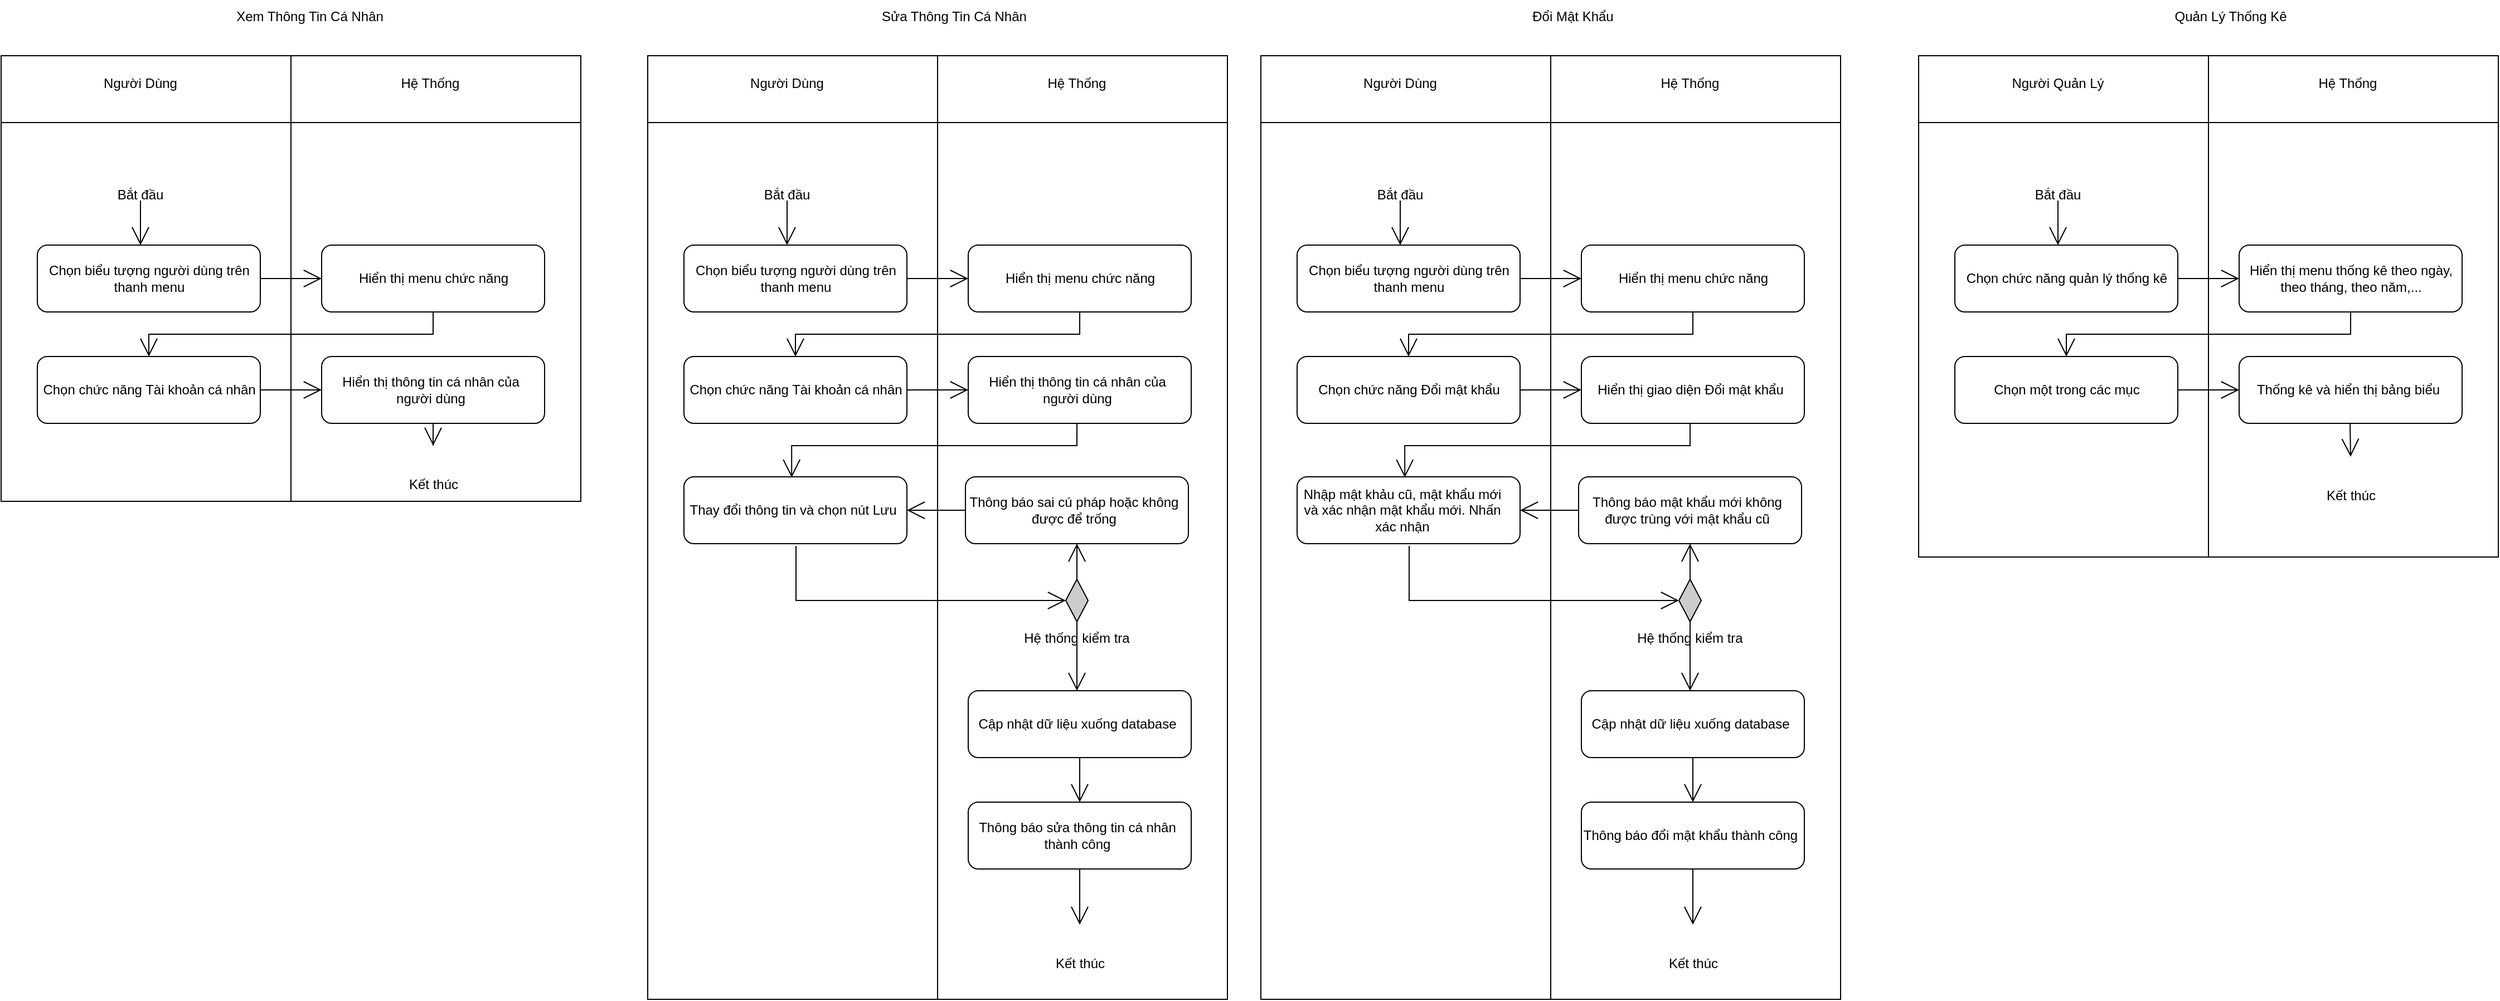 <mxfile version="16.4.6" type="device"><diagram id="ZsfRHxDg-96vmrQuUg3k" name="Page-1"><mxGraphModel dx="1439" dy="879" grid="1" gridSize="10" guides="1" tooltips="1" connect="1" arrows="1" fold="1" page="0" pageScale="1" pageWidth="827" pageHeight="1169" math="0" shadow="0"><root><mxCell id="0"/><mxCell id="1" parent="0"/><mxCell id="Aenrs6eTjfBRhvL8iFfP-1" value="" style="shape=table;startSize=0;container=1;collapsible=0;childLayout=tableLayout;hachureGap=4;" vertex="1" parent="1"><mxGeometry x="-10" y="180" width="520" height="400" as="geometry"/></mxCell><mxCell id="Aenrs6eTjfBRhvL8iFfP-2" value="" style="shape=tableRow;horizontal=0;startSize=0;swimlaneHead=0;swimlaneBody=0;top=0;left=0;bottom=0;right=0;collapsible=0;dropTarget=0;fillColor=none;points=[[0,0.5],[1,0.5]];portConstraint=eastwest;hachureGap=4;" vertex="1" parent="Aenrs6eTjfBRhvL8iFfP-1"><mxGeometry width="520" height="60" as="geometry"/></mxCell><mxCell id="Aenrs6eTjfBRhvL8iFfP-3" value="" style="shape=partialRectangle;html=1;whiteSpace=wrap;connectable=0;overflow=hidden;fillColor=none;top=0;left=0;bottom=0;right=0;pointerEvents=1;hachureGap=4;" vertex="1" parent="Aenrs6eTjfBRhvL8iFfP-2"><mxGeometry width="260" height="60" as="geometry"><mxRectangle width="260" height="60" as="alternateBounds"/></mxGeometry></mxCell><mxCell id="Aenrs6eTjfBRhvL8iFfP-4" value="" style="shape=partialRectangle;html=1;whiteSpace=wrap;connectable=0;overflow=hidden;fillColor=none;top=0;left=0;bottom=0;right=0;pointerEvents=1;hachureGap=4;" vertex="1" parent="Aenrs6eTjfBRhvL8iFfP-2"><mxGeometry x="260" width="260" height="60" as="geometry"><mxRectangle width="260" height="60" as="alternateBounds"/></mxGeometry></mxCell><mxCell id="Aenrs6eTjfBRhvL8iFfP-5" value="" style="shape=tableRow;horizontal=0;startSize=0;swimlaneHead=0;swimlaneBody=0;top=0;left=0;bottom=0;right=0;collapsible=0;dropTarget=0;fillColor=none;points=[[0,0.5],[1,0.5]];portConstraint=eastwest;hachureGap=4;" vertex="1" parent="Aenrs6eTjfBRhvL8iFfP-1"><mxGeometry y="60" width="520" height="340" as="geometry"/></mxCell><mxCell id="Aenrs6eTjfBRhvL8iFfP-6" value="" style="shape=partialRectangle;html=1;whiteSpace=wrap;connectable=0;overflow=hidden;fillColor=none;top=0;left=0;bottom=0;right=0;pointerEvents=1;hachureGap=4;" vertex="1" parent="Aenrs6eTjfBRhvL8iFfP-5"><mxGeometry width="260" height="340" as="geometry"><mxRectangle width="260" height="340" as="alternateBounds"/></mxGeometry></mxCell><mxCell id="Aenrs6eTjfBRhvL8iFfP-7" value="" style="shape=partialRectangle;html=1;whiteSpace=wrap;connectable=0;overflow=hidden;fillColor=none;top=0;left=0;bottom=0;right=0;pointerEvents=1;hachureGap=4;" vertex="1" parent="Aenrs6eTjfBRhvL8iFfP-5"><mxGeometry x="260" width="260" height="340" as="geometry"><mxRectangle width="260" height="340" as="alternateBounds"/></mxGeometry></mxCell><mxCell id="Aenrs6eTjfBRhvL8iFfP-8" value="Người Dùng" style="text;strokeColor=none;fillColor=none;html=1;align=center;verticalAlign=middle;whiteSpace=wrap;rounded=0;hachureGap=4;" vertex="1" parent="1"><mxGeometry x="60" y="190" width="110" height="30" as="geometry"/></mxCell><mxCell id="Aenrs6eTjfBRhvL8iFfP-9" value="Hệ Thống" style="text;strokeColor=none;fillColor=none;html=1;align=center;verticalAlign=middle;whiteSpace=wrap;rounded=0;hachureGap=4;" vertex="1" parent="1"><mxGeometry x="320" y="190" width="110" height="30" as="geometry"/></mxCell><mxCell id="Aenrs6eTjfBRhvL8iFfP-10" value="" style="rounded=1;whiteSpace=wrap;html=1;hachureGap=4;" vertex="1" parent="1"><mxGeometry x="22.5" y="350" width="200" height="60" as="geometry"/></mxCell><mxCell id="Aenrs6eTjfBRhvL8iFfP-27" style="edgeStyle=none;curved=1;rounded=0;orthogonalLoop=1;jettySize=auto;html=1;entryX=0;entryY=0.5;entryDx=0;entryDy=0;endArrow=open;startSize=14;endSize=14;sourcePerimeterSpacing=8;targetPerimeterSpacing=8;exitX=1;exitY=0.5;exitDx=0;exitDy=0;" edge="1" parent="1" source="Aenrs6eTjfBRhvL8iFfP-11" target="Aenrs6eTjfBRhvL8iFfP-13"><mxGeometry relative="1" as="geometry"/></mxCell><mxCell id="Aenrs6eTjfBRhvL8iFfP-11" value="Chọn biểu tượng người dùng trên thanh menu" style="text;strokeColor=none;fillColor=none;html=1;align=center;verticalAlign=middle;whiteSpace=wrap;rounded=0;hachureGap=4;" vertex="1" parent="1"><mxGeometry x="22.5" y="365" width="200" height="30" as="geometry"/></mxCell><mxCell id="Aenrs6eTjfBRhvL8iFfP-12" value="" style="rounded=1;whiteSpace=wrap;html=1;hachureGap=4;" vertex="1" parent="1"><mxGeometry x="277.5" y="350" width="200" height="60" as="geometry"/></mxCell><mxCell id="Aenrs6eTjfBRhvL8iFfP-13" value="Hiển thị menu chức năng" style="text;strokeColor=none;fillColor=none;html=1;align=center;verticalAlign=middle;whiteSpace=wrap;rounded=0;hachureGap=4;" vertex="1" parent="1"><mxGeometry x="277.5" y="365" width="200" height="30" as="geometry"/></mxCell><mxCell id="Aenrs6eTjfBRhvL8iFfP-14" value="" style="rounded=1;whiteSpace=wrap;html=1;hachureGap=4;" vertex="1" parent="1"><mxGeometry x="22.5" y="450" width="200" height="60" as="geometry"/></mxCell><mxCell id="Aenrs6eTjfBRhvL8iFfP-28" style="edgeStyle=none;curved=1;rounded=0;orthogonalLoop=1;jettySize=auto;html=1;entryX=0;entryY=0.5;entryDx=0;entryDy=0;endArrow=open;startSize=14;endSize=14;sourcePerimeterSpacing=8;targetPerimeterSpacing=8;exitX=1;exitY=0.5;exitDx=0;exitDy=0;" edge="1" parent="1" source="Aenrs6eTjfBRhvL8iFfP-15" target="Aenrs6eTjfBRhvL8iFfP-17"><mxGeometry relative="1" as="geometry"/></mxCell><mxCell id="Aenrs6eTjfBRhvL8iFfP-15" value="Chọn chức năng Tài khoản cá nhân" style="text;strokeColor=none;fillColor=none;html=1;align=center;verticalAlign=middle;whiteSpace=wrap;rounded=0;hachureGap=4;" vertex="1" parent="1"><mxGeometry x="22.5" y="465" width="200" height="30" as="geometry"/></mxCell><mxCell id="Aenrs6eTjfBRhvL8iFfP-31" style="edgeStyle=orthogonalEdgeStyle;rounded=0;orthogonalLoop=1;jettySize=auto;html=1;entryX=0.5;entryY=0;entryDx=0;entryDy=0;endArrow=open;startSize=14;endSize=14;sourcePerimeterSpacing=8;targetPerimeterSpacing=8;" edge="1" parent="1" source="Aenrs6eTjfBRhvL8iFfP-16" target="Aenrs6eTjfBRhvL8iFfP-21"><mxGeometry relative="1" as="geometry"/></mxCell><mxCell id="Aenrs6eTjfBRhvL8iFfP-16" value="" style="rounded=1;whiteSpace=wrap;html=1;hachureGap=4;" vertex="1" parent="1"><mxGeometry x="277.5" y="450" width="200" height="60" as="geometry"/></mxCell><mxCell id="Aenrs6eTjfBRhvL8iFfP-17" value="Hiển thị thông tin cá nhân của người dùng" style="text;strokeColor=none;fillColor=none;html=1;align=center;verticalAlign=middle;whiteSpace=wrap;rounded=0;hachureGap=4;" vertex="1" parent="1"><mxGeometry x="277.5" y="465" width="195" height="30" as="geometry"/></mxCell><mxCell id="Aenrs6eTjfBRhvL8iFfP-19" value="" style="shape=image;html=1;verticalAlign=top;verticalLabelPosition=bottom;labelBackgroundColor=#ffffff;imageAspect=0;aspect=fixed;image=https://cdn0.iconfinder.com/data/icons/octicons/1024/primitive-dot-128.png;hachureGap=4;" vertex="1" parent="1"><mxGeometry x="91" y="250" width="48" height="48" as="geometry"/></mxCell><mxCell id="Aenrs6eTjfBRhvL8iFfP-20" value="Bắt đầu" style="text;strokeColor=none;fillColor=none;html=1;align=center;verticalAlign=middle;whiteSpace=wrap;rounded=0;hachureGap=4;" vertex="1" parent="1"><mxGeometry x="85" y="290" width="60" height="30" as="geometry"/></mxCell><mxCell id="Aenrs6eTjfBRhvL8iFfP-21" value="" style="shape=image;html=1;verticalAlign=top;verticalLabelPosition=bottom;labelBackgroundColor=#ffffff;imageAspect=0;aspect=fixed;image=https://cdn2.iconfinder.com/data/icons/font-awesome/1792/dot-circle-o-128.png;hachureGap=4;" vertex="1" parent="1"><mxGeometry x="363.5" y="530" width="28" height="28" as="geometry"/></mxCell><mxCell id="Aenrs6eTjfBRhvL8iFfP-22" value="Kết thúc" style="text;strokeColor=none;fillColor=none;html=1;align=center;verticalAlign=middle;whiteSpace=wrap;rounded=0;hachureGap=4;" vertex="1" parent="1"><mxGeometry x="347.5" y="550" width="60" height="30" as="geometry"/></mxCell><mxCell id="Aenrs6eTjfBRhvL8iFfP-23" value="" style="edgeStyle=none;orthogonalLoop=1;jettySize=auto;html=1;rounded=0;endArrow=open;startSize=14;endSize=14;sourcePerimeterSpacing=8;targetPerimeterSpacing=8;curved=1;" edge="1" parent="1"><mxGeometry width="120" relative="1" as="geometry"><mxPoint x="115" y="310" as="sourcePoint"/><mxPoint x="115" y="350" as="targetPoint"/><Array as="points"><mxPoint x="115" y="310"/></Array></mxGeometry></mxCell><mxCell id="Aenrs6eTjfBRhvL8iFfP-29" value="" style="edgeStyle=orthogonalEdgeStyle;orthogonalLoop=1;jettySize=auto;html=1;rounded=0;endArrow=open;startSize=14;endSize=14;sourcePerimeterSpacing=8;targetPerimeterSpacing=8;entryX=0.5;entryY=0;entryDx=0;entryDy=0;exitX=0.5;exitY=1;exitDx=0;exitDy=0;" edge="1" parent="1" source="Aenrs6eTjfBRhvL8iFfP-12" target="Aenrs6eTjfBRhvL8iFfP-14"><mxGeometry width="120" relative="1" as="geometry"><mxPoint x="180" y="430" as="sourcePoint"/><mxPoint x="300" y="430" as="targetPoint"/><Array as="points"><mxPoint x="377" y="430"/><mxPoint x="123" y="430"/></Array></mxGeometry></mxCell><mxCell id="Aenrs6eTjfBRhvL8iFfP-33" value="" style="shape=table;startSize=0;container=1;collapsible=0;childLayout=tableLayout;hachureGap=4;strokeColor=default;" vertex="1" parent="1"><mxGeometry x="570" y="180" width="520" height="847" as="geometry"/></mxCell><mxCell id="Aenrs6eTjfBRhvL8iFfP-34" value="" style="shape=tableRow;horizontal=0;startSize=0;swimlaneHead=0;swimlaneBody=0;top=0;left=0;bottom=0;right=0;collapsible=0;dropTarget=0;fillColor=none;points=[[0,0.5],[1,0.5]];portConstraint=eastwest;hachureGap=4;" vertex="1" parent="Aenrs6eTjfBRhvL8iFfP-33"><mxGeometry width="520" height="60" as="geometry"/></mxCell><mxCell id="Aenrs6eTjfBRhvL8iFfP-35" value="" style="shape=partialRectangle;html=1;whiteSpace=wrap;connectable=0;overflow=hidden;fillColor=none;top=0;left=0;bottom=0;right=0;pointerEvents=1;hachureGap=4;" vertex="1" parent="Aenrs6eTjfBRhvL8iFfP-34"><mxGeometry width="260" height="60" as="geometry"><mxRectangle width="260" height="60" as="alternateBounds"/></mxGeometry></mxCell><mxCell id="Aenrs6eTjfBRhvL8iFfP-36" value="" style="shape=partialRectangle;html=1;whiteSpace=wrap;connectable=0;overflow=hidden;fillColor=none;top=0;left=0;bottom=0;right=0;pointerEvents=1;hachureGap=4;" vertex="1" parent="Aenrs6eTjfBRhvL8iFfP-34"><mxGeometry x="260" width="260" height="60" as="geometry"><mxRectangle width="260" height="60" as="alternateBounds"/></mxGeometry></mxCell><mxCell id="Aenrs6eTjfBRhvL8iFfP-37" value="" style="shape=tableRow;horizontal=0;startSize=0;swimlaneHead=0;swimlaneBody=0;top=0;left=0;bottom=0;right=0;collapsible=0;dropTarget=0;fillColor=none;points=[[0,0.5],[1,0.5]];portConstraint=eastwest;hachureGap=4;" vertex="1" parent="Aenrs6eTjfBRhvL8iFfP-33"><mxGeometry y="60" width="520" height="787" as="geometry"/></mxCell><mxCell id="Aenrs6eTjfBRhvL8iFfP-38" value="" style="shape=partialRectangle;html=1;whiteSpace=wrap;connectable=0;overflow=hidden;fillColor=none;top=0;left=0;bottom=0;right=0;pointerEvents=1;hachureGap=4;" vertex="1" parent="Aenrs6eTjfBRhvL8iFfP-37"><mxGeometry width="260" height="787" as="geometry"><mxRectangle width="260" height="787" as="alternateBounds"/></mxGeometry></mxCell><mxCell id="Aenrs6eTjfBRhvL8iFfP-39" value="" style="shape=partialRectangle;html=1;whiteSpace=wrap;connectable=0;overflow=hidden;fillColor=none;top=0;left=0;bottom=0;right=0;pointerEvents=1;hachureGap=4;" vertex="1" parent="Aenrs6eTjfBRhvL8iFfP-37"><mxGeometry x="260" width="260" height="787" as="geometry"><mxRectangle width="260" height="787" as="alternateBounds"/></mxGeometry></mxCell><mxCell id="Aenrs6eTjfBRhvL8iFfP-40" value="Người Dùng" style="text;strokeColor=none;fillColor=none;html=1;align=center;verticalAlign=middle;whiteSpace=wrap;rounded=0;hachureGap=4;" vertex="1" parent="1"><mxGeometry x="640" y="190" width="110" height="30" as="geometry"/></mxCell><mxCell id="Aenrs6eTjfBRhvL8iFfP-41" value="Hệ Thống" style="text;strokeColor=none;fillColor=none;html=1;align=center;verticalAlign=middle;whiteSpace=wrap;rounded=0;hachureGap=4;" vertex="1" parent="1"><mxGeometry x="900" y="190" width="110" height="30" as="geometry"/></mxCell><mxCell id="Aenrs6eTjfBRhvL8iFfP-42" value="" style="rounded=1;whiteSpace=wrap;html=1;hachureGap=4;" vertex="1" parent="1"><mxGeometry x="602.5" y="350" width="200" height="60" as="geometry"/></mxCell><mxCell id="Aenrs6eTjfBRhvL8iFfP-43" style="edgeStyle=none;curved=1;rounded=0;orthogonalLoop=1;jettySize=auto;html=1;entryX=0;entryY=0.5;entryDx=0;entryDy=0;endArrow=open;startSize=14;endSize=14;sourcePerimeterSpacing=8;targetPerimeterSpacing=8;exitX=1;exitY=0.5;exitDx=0;exitDy=0;" edge="1" parent="1" source="Aenrs6eTjfBRhvL8iFfP-44" target="Aenrs6eTjfBRhvL8iFfP-46"><mxGeometry relative="1" as="geometry"/></mxCell><mxCell id="Aenrs6eTjfBRhvL8iFfP-44" value="Chọn biểu tượng người dùng trên thanh menu" style="text;strokeColor=none;fillColor=none;html=1;align=center;verticalAlign=middle;whiteSpace=wrap;rounded=0;hachureGap=4;" vertex="1" parent="1"><mxGeometry x="602.5" y="365" width="200" height="30" as="geometry"/></mxCell><mxCell id="Aenrs6eTjfBRhvL8iFfP-45" value="" style="rounded=1;whiteSpace=wrap;html=1;hachureGap=4;" vertex="1" parent="1"><mxGeometry x="857.5" y="350" width="200" height="60" as="geometry"/></mxCell><mxCell id="Aenrs6eTjfBRhvL8iFfP-46" value="Hiển thị menu chức năng" style="text;strokeColor=none;fillColor=none;html=1;align=center;verticalAlign=middle;whiteSpace=wrap;rounded=0;hachureGap=4;" vertex="1" parent="1"><mxGeometry x="857.5" y="365" width="200" height="30" as="geometry"/></mxCell><mxCell id="Aenrs6eTjfBRhvL8iFfP-47" value="" style="rounded=1;whiteSpace=wrap;html=1;hachureGap=4;" vertex="1" parent="1"><mxGeometry x="602.5" y="450" width="200" height="60" as="geometry"/></mxCell><mxCell id="Aenrs6eTjfBRhvL8iFfP-48" style="edgeStyle=none;curved=1;rounded=0;orthogonalLoop=1;jettySize=auto;html=1;entryX=0;entryY=0.5;entryDx=0;entryDy=0;endArrow=open;startSize=14;endSize=14;sourcePerimeterSpacing=8;targetPerimeterSpacing=8;exitX=1;exitY=0.5;exitDx=0;exitDy=0;" edge="1" parent="1" source="Aenrs6eTjfBRhvL8iFfP-49" target="Aenrs6eTjfBRhvL8iFfP-52"><mxGeometry relative="1" as="geometry"/></mxCell><mxCell id="Aenrs6eTjfBRhvL8iFfP-49" value="Chọn chức năng Tài khoản cá nhân" style="text;strokeColor=none;fillColor=none;html=1;align=center;verticalAlign=middle;whiteSpace=wrap;rounded=0;hachureGap=4;" vertex="1" parent="1"><mxGeometry x="602.5" y="465" width="200" height="30" as="geometry"/></mxCell><mxCell id="Aenrs6eTjfBRhvL8iFfP-51" value="" style="rounded=1;whiteSpace=wrap;html=1;hachureGap=4;" vertex="1" parent="1"><mxGeometry x="857.5" y="450" width="200" height="60" as="geometry"/></mxCell><mxCell id="Aenrs6eTjfBRhvL8iFfP-87" style="edgeStyle=orthogonalEdgeStyle;rounded=0;orthogonalLoop=1;jettySize=auto;html=1;entryX=0.483;entryY=0.01;entryDx=0;entryDy=0;endArrow=open;startSize=14;endSize=14;sourcePerimeterSpacing=8;targetPerimeterSpacing=8;exitX=0.5;exitY=1;exitDx=0;exitDy=0;entryPerimeter=0;" edge="1" parent="1" source="Aenrs6eTjfBRhvL8iFfP-51" target="Aenrs6eTjfBRhvL8iFfP-71"><mxGeometry relative="1" as="geometry"><mxPoint x="955" y="520" as="sourcePoint"/><Array as="points"><mxPoint x="955" y="510"/><mxPoint x="955" y="530"/><mxPoint x="699" y="530"/></Array></mxGeometry></mxCell><mxCell id="Aenrs6eTjfBRhvL8iFfP-52" value="Hiển thị thông tin cá nhân của người dùng" style="text;strokeColor=none;fillColor=none;html=1;align=center;verticalAlign=middle;whiteSpace=wrap;rounded=0;hachureGap=4;" vertex="1" parent="1"><mxGeometry x="857.5" y="465" width="195" height="30" as="geometry"/></mxCell><mxCell id="Aenrs6eTjfBRhvL8iFfP-57" value="" style="edgeStyle=none;orthogonalLoop=1;jettySize=auto;html=1;rounded=0;endArrow=open;startSize=14;endSize=14;sourcePerimeterSpacing=8;targetPerimeterSpacing=8;curved=1;" edge="1" parent="1"><mxGeometry width="120" relative="1" as="geometry"><mxPoint x="695" y="310" as="sourcePoint"/><mxPoint x="695" y="350" as="targetPoint"/><Array as="points"><mxPoint x="695" y="310"/></Array></mxGeometry></mxCell><mxCell id="Aenrs6eTjfBRhvL8iFfP-58" value="" style="edgeStyle=orthogonalEdgeStyle;orthogonalLoop=1;jettySize=auto;html=1;rounded=0;endArrow=open;startSize=14;endSize=14;sourcePerimeterSpacing=8;targetPerimeterSpacing=8;entryX=0.5;entryY=0;entryDx=0;entryDy=0;exitX=0.5;exitY=1;exitDx=0;exitDy=0;" edge="1" parent="1" source="Aenrs6eTjfBRhvL8iFfP-45" target="Aenrs6eTjfBRhvL8iFfP-47"><mxGeometry width="120" relative="1" as="geometry"><mxPoint x="760" y="430" as="sourcePoint"/><mxPoint x="880" y="430" as="targetPoint"/><Array as="points"><mxPoint x="957" y="430"/><mxPoint x="703" y="430"/></Array></mxGeometry></mxCell><mxCell id="Aenrs6eTjfBRhvL8iFfP-60" value="" style="group" vertex="1" connectable="0" parent="1"><mxGeometry x="927.5" y="960" width="60" height="50" as="geometry"/></mxCell><mxCell id="Aenrs6eTjfBRhvL8iFfP-55" value="" style="shape=image;html=1;verticalAlign=top;verticalLabelPosition=bottom;labelBackgroundColor=#ffffff;imageAspect=0;aspect=fixed;image=https://cdn2.iconfinder.com/data/icons/font-awesome/1792/dot-circle-o-128.png;hachureGap=4;" vertex="1" parent="Aenrs6eTjfBRhvL8iFfP-60"><mxGeometry x="16" width="28" height="28" as="geometry"/></mxCell><mxCell id="Aenrs6eTjfBRhvL8iFfP-56" value="Kết thúc" style="text;strokeColor=none;fillColor=none;html=1;align=center;verticalAlign=middle;whiteSpace=wrap;rounded=0;hachureGap=4;" vertex="1" parent="Aenrs6eTjfBRhvL8iFfP-60"><mxGeometry y="20" width="60" height="30" as="geometry"/></mxCell><mxCell id="Aenrs6eTjfBRhvL8iFfP-61" value="" style="group" vertex="1" connectable="0" parent="1"><mxGeometry x="665" y="250" width="60" height="70" as="geometry"/></mxCell><mxCell id="Aenrs6eTjfBRhvL8iFfP-53" value="" style="shape=image;html=1;verticalAlign=top;verticalLabelPosition=bottom;labelBackgroundColor=#ffffff;imageAspect=0;aspect=fixed;image=https://cdn0.iconfinder.com/data/icons/octicons/1024/primitive-dot-128.png;hachureGap=4;" vertex="1" parent="Aenrs6eTjfBRhvL8iFfP-61"><mxGeometry x="6" width="48" height="48" as="geometry"/></mxCell><mxCell id="Aenrs6eTjfBRhvL8iFfP-54" value="Bắt đầu" style="text;strokeColor=none;fillColor=none;html=1;align=center;verticalAlign=middle;whiteSpace=wrap;rounded=0;hachureGap=4;" vertex="1" parent="Aenrs6eTjfBRhvL8iFfP-61"><mxGeometry y="40" width="60" height="30" as="geometry"/></mxCell><mxCell id="Aenrs6eTjfBRhvL8iFfP-90" style="rounded=0;orthogonalLoop=1;jettySize=auto;html=1;entryX=0;entryY=0.5;entryDx=0;entryDy=0;endArrow=open;startSize=14;endSize=14;sourcePerimeterSpacing=8;targetPerimeterSpacing=8;" edge="1" parent="1" target="Aenrs6eTjfBRhvL8iFfP-73"><mxGeometry relative="1" as="geometry"><mxPoint x="703" y="620" as="sourcePoint"/><Array as="points"><mxPoint x="703" y="669"/></Array></mxGeometry></mxCell><mxCell id="Aenrs6eTjfBRhvL8iFfP-71" value="" style="rounded=1;whiteSpace=wrap;html=1;hachureGap=4;" vertex="1" parent="1"><mxGeometry x="602.5" y="558" width="200" height="60" as="geometry"/></mxCell><mxCell id="Aenrs6eTjfBRhvL8iFfP-72" value="Thay đổi thông tin và chọn nút Lưu" style="text;strokeColor=none;fillColor=none;html=1;align=center;verticalAlign=middle;whiteSpace=wrap;rounded=0;hachureGap=4;" vertex="1" parent="1"><mxGeometry x="602.5" y="573" width="195" height="30" as="geometry"/></mxCell><mxCell id="Aenrs6eTjfBRhvL8iFfP-80" value="" style="group" vertex="1" connectable="0" parent="1"><mxGeometry x="895" y="650" width="120" height="68" as="geometry"/></mxCell><mxCell id="Aenrs6eTjfBRhvL8iFfP-73" value="" style="rhombus;whiteSpace=wrap;html=1;hachureGap=4;fillColor=#CCCCCC;" vertex="1" parent="Aenrs6eTjfBRhvL8iFfP-80"><mxGeometry x="50" width="20" height="38" as="geometry"/></mxCell><mxCell id="Aenrs6eTjfBRhvL8iFfP-74" value="Hệ thống kiểm tra" style="text;strokeColor=none;fillColor=none;html=1;align=center;verticalAlign=middle;whiteSpace=wrap;rounded=0;hachureGap=4;" vertex="1" parent="Aenrs6eTjfBRhvL8iFfP-80"><mxGeometry y="38" width="120" height="30" as="geometry"/></mxCell><mxCell id="Aenrs6eTjfBRhvL8iFfP-143" style="edgeStyle=none;rounded=0;orthogonalLoop=1;jettySize=auto;html=1;endArrow=open;startSize=14;endSize=14;sourcePerimeterSpacing=8;targetPerimeterSpacing=8;entryX=1;entryY=0.5;entryDx=0;entryDy=0;exitX=0;exitY=0.5;exitDx=0;exitDy=0;" edge="1" parent="1" source="Aenrs6eTjfBRhvL8iFfP-82" target="Aenrs6eTjfBRhvL8iFfP-71"><mxGeometry relative="1" as="geometry"/></mxCell><mxCell id="Aenrs6eTjfBRhvL8iFfP-81" value="" style="rounded=1;whiteSpace=wrap;html=1;hachureGap=4;" vertex="1" parent="1"><mxGeometry x="855" y="558" width="200" height="60" as="geometry"/></mxCell><mxCell id="Aenrs6eTjfBRhvL8iFfP-82" value="Thông báo sai cú pháp hoặc không được để trống" style="text;strokeColor=none;fillColor=none;html=1;align=center;verticalAlign=middle;whiteSpace=wrap;rounded=0;hachureGap=4;" vertex="1" parent="1"><mxGeometry x="855" y="573" width="195" height="30" as="geometry"/></mxCell><mxCell id="Aenrs6eTjfBRhvL8iFfP-93" style="edgeStyle=none;rounded=0;orthogonalLoop=1;jettySize=auto;html=1;entryX=0.5;entryY=0;entryDx=0;entryDy=0;endArrow=open;startSize=14;endSize=14;sourcePerimeterSpacing=8;targetPerimeterSpacing=8;exitX=0.5;exitY=1;exitDx=0;exitDy=0;" edge="1" parent="1" source="Aenrs6eTjfBRhvL8iFfP-83" target="Aenrs6eTjfBRhvL8iFfP-85"><mxGeometry relative="1" as="geometry"/></mxCell><mxCell id="Aenrs6eTjfBRhvL8iFfP-83" value="" style="rounded=1;whiteSpace=wrap;html=1;hachureGap=4;" vertex="1" parent="1"><mxGeometry x="857.5" y="750" width="200" height="60" as="geometry"/></mxCell><mxCell id="Aenrs6eTjfBRhvL8iFfP-84" value="Cập nhật dữ liệu xuống database" style="text;strokeColor=none;fillColor=none;html=1;align=center;verticalAlign=middle;whiteSpace=wrap;rounded=0;hachureGap=4;" vertex="1" parent="1"><mxGeometry x="857.5" y="765" width="195" height="30" as="geometry"/></mxCell><mxCell id="Aenrs6eTjfBRhvL8iFfP-94" style="edgeStyle=none;rounded=0;orthogonalLoop=1;jettySize=auto;html=1;entryX=0.5;entryY=0;entryDx=0;entryDy=0;endArrow=open;startSize=14;endSize=14;sourcePerimeterSpacing=8;targetPerimeterSpacing=8;exitX=0.5;exitY=1;exitDx=0;exitDy=0;" edge="1" parent="1" source="Aenrs6eTjfBRhvL8iFfP-85" target="Aenrs6eTjfBRhvL8iFfP-55"><mxGeometry relative="1" as="geometry"/></mxCell><mxCell id="Aenrs6eTjfBRhvL8iFfP-85" value="" style="rounded=1;whiteSpace=wrap;html=1;hachureGap=4;" vertex="1" parent="1"><mxGeometry x="857.5" y="850" width="200" height="60" as="geometry"/></mxCell><mxCell id="Aenrs6eTjfBRhvL8iFfP-86" value="Thông báo sửa thông tin cá nhân thành công" style="text;strokeColor=none;fillColor=none;html=1;align=center;verticalAlign=middle;whiteSpace=wrap;rounded=0;hachureGap=4;" vertex="1" parent="1"><mxGeometry x="857.5" y="865" width="195" height="30" as="geometry"/></mxCell><mxCell id="Aenrs6eTjfBRhvL8iFfP-91" style="edgeStyle=none;rounded=0;orthogonalLoop=1;jettySize=auto;html=1;entryX=0.5;entryY=1;entryDx=0;entryDy=0;endArrow=open;startSize=14;endSize=14;sourcePerimeterSpacing=8;targetPerimeterSpacing=8;exitX=0.5;exitY=0;exitDx=0;exitDy=0;" edge="1" parent="1" source="Aenrs6eTjfBRhvL8iFfP-73" target="Aenrs6eTjfBRhvL8iFfP-81"><mxGeometry relative="1" as="geometry"/></mxCell><mxCell id="Aenrs6eTjfBRhvL8iFfP-92" style="edgeStyle=none;rounded=0;orthogonalLoop=1;jettySize=auto;html=1;endArrow=open;startSize=14;endSize=14;sourcePerimeterSpacing=8;targetPerimeterSpacing=8;exitX=0.5;exitY=0;exitDx=0;exitDy=0;" edge="1" parent="1" source="Aenrs6eTjfBRhvL8iFfP-74"><mxGeometry relative="1" as="geometry"><mxPoint x="958" y="710" as="sourcePoint"/><mxPoint x="955" y="750" as="targetPoint"/></mxGeometry></mxCell><mxCell id="Aenrs6eTjfBRhvL8iFfP-95" value="" style="shape=table;startSize=0;container=1;collapsible=0;childLayout=tableLayout;hachureGap=4;strokeColor=default;" vertex="1" parent="1"><mxGeometry x="1120" y="180" width="520" height="847" as="geometry"/></mxCell><mxCell id="Aenrs6eTjfBRhvL8iFfP-96" value="" style="shape=tableRow;horizontal=0;startSize=0;swimlaneHead=0;swimlaneBody=0;top=0;left=0;bottom=0;right=0;collapsible=0;dropTarget=0;fillColor=none;points=[[0,0.5],[1,0.5]];portConstraint=eastwest;hachureGap=4;" vertex="1" parent="Aenrs6eTjfBRhvL8iFfP-95"><mxGeometry width="520" height="60" as="geometry"/></mxCell><mxCell id="Aenrs6eTjfBRhvL8iFfP-97" value="" style="shape=partialRectangle;html=1;whiteSpace=wrap;connectable=0;overflow=hidden;fillColor=none;top=0;left=0;bottom=0;right=0;pointerEvents=1;hachureGap=4;" vertex="1" parent="Aenrs6eTjfBRhvL8iFfP-96"><mxGeometry width="260" height="60" as="geometry"><mxRectangle width="260" height="60" as="alternateBounds"/></mxGeometry></mxCell><mxCell id="Aenrs6eTjfBRhvL8iFfP-98" value="" style="shape=partialRectangle;html=1;whiteSpace=wrap;connectable=0;overflow=hidden;fillColor=none;top=0;left=0;bottom=0;right=0;pointerEvents=1;hachureGap=4;" vertex="1" parent="Aenrs6eTjfBRhvL8iFfP-96"><mxGeometry x="260" width="260" height="60" as="geometry"><mxRectangle width="260" height="60" as="alternateBounds"/></mxGeometry></mxCell><mxCell id="Aenrs6eTjfBRhvL8iFfP-99" value="" style="shape=tableRow;horizontal=0;startSize=0;swimlaneHead=0;swimlaneBody=0;top=0;left=0;bottom=0;right=0;collapsible=0;dropTarget=0;fillColor=none;points=[[0,0.5],[1,0.5]];portConstraint=eastwest;hachureGap=4;" vertex="1" parent="Aenrs6eTjfBRhvL8iFfP-95"><mxGeometry y="60" width="520" height="787" as="geometry"/></mxCell><mxCell id="Aenrs6eTjfBRhvL8iFfP-100" value="" style="shape=partialRectangle;html=1;whiteSpace=wrap;connectable=0;overflow=hidden;fillColor=none;top=0;left=0;bottom=0;right=0;pointerEvents=1;hachureGap=4;" vertex="1" parent="Aenrs6eTjfBRhvL8iFfP-99"><mxGeometry width="260" height="787" as="geometry"><mxRectangle width="260" height="787" as="alternateBounds"/></mxGeometry></mxCell><mxCell id="Aenrs6eTjfBRhvL8iFfP-101" value="" style="shape=partialRectangle;html=1;whiteSpace=wrap;connectable=0;overflow=hidden;fillColor=none;top=0;left=0;bottom=0;right=0;pointerEvents=1;hachureGap=4;" vertex="1" parent="Aenrs6eTjfBRhvL8iFfP-99"><mxGeometry x="260" width="260" height="787" as="geometry"><mxRectangle width="260" height="787" as="alternateBounds"/></mxGeometry></mxCell><mxCell id="Aenrs6eTjfBRhvL8iFfP-102" value="Người Dùng" style="text;strokeColor=none;fillColor=none;html=1;align=center;verticalAlign=middle;whiteSpace=wrap;rounded=0;hachureGap=4;" vertex="1" parent="1"><mxGeometry x="1190" y="190" width="110" height="30" as="geometry"/></mxCell><mxCell id="Aenrs6eTjfBRhvL8iFfP-103" value="Hệ Thống" style="text;strokeColor=none;fillColor=none;html=1;align=center;verticalAlign=middle;whiteSpace=wrap;rounded=0;hachureGap=4;" vertex="1" parent="1"><mxGeometry x="1450" y="190" width="110" height="30" as="geometry"/></mxCell><mxCell id="Aenrs6eTjfBRhvL8iFfP-104" value="" style="rounded=1;whiteSpace=wrap;html=1;hachureGap=4;" vertex="1" parent="1"><mxGeometry x="1152.5" y="350" width="200" height="60" as="geometry"/></mxCell><mxCell id="Aenrs6eTjfBRhvL8iFfP-105" style="edgeStyle=none;curved=1;rounded=0;orthogonalLoop=1;jettySize=auto;html=1;entryX=0;entryY=0.5;entryDx=0;entryDy=0;endArrow=open;startSize=14;endSize=14;sourcePerimeterSpacing=8;targetPerimeterSpacing=8;exitX=1;exitY=0.5;exitDx=0;exitDy=0;" edge="1" parent="1" source="Aenrs6eTjfBRhvL8iFfP-106" target="Aenrs6eTjfBRhvL8iFfP-108"><mxGeometry relative="1" as="geometry"/></mxCell><mxCell id="Aenrs6eTjfBRhvL8iFfP-106" value="Chọn biểu tượng người dùng trên thanh menu" style="text;strokeColor=none;fillColor=none;html=1;align=center;verticalAlign=middle;whiteSpace=wrap;rounded=0;hachureGap=4;" vertex="1" parent="1"><mxGeometry x="1152.5" y="365" width="200" height="30" as="geometry"/></mxCell><mxCell id="Aenrs6eTjfBRhvL8iFfP-107" value="" style="rounded=1;whiteSpace=wrap;html=1;hachureGap=4;" vertex="1" parent="1"><mxGeometry x="1407.5" y="350" width="200" height="60" as="geometry"/></mxCell><mxCell id="Aenrs6eTjfBRhvL8iFfP-108" value="Hiển thị menu chức năng" style="text;strokeColor=none;fillColor=none;html=1;align=center;verticalAlign=middle;whiteSpace=wrap;rounded=0;hachureGap=4;" vertex="1" parent="1"><mxGeometry x="1407.5" y="365" width="200" height="30" as="geometry"/></mxCell><mxCell id="Aenrs6eTjfBRhvL8iFfP-109" value="" style="rounded=1;whiteSpace=wrap;html=1;hachureGap=4;" vertex="1" parent="1"><mxGeometry x="1152.5" y="450" width="200" height="60" as="geometry"/></mxCell><mxCell id="Aenrs6eTjfBRhvL8iFfP-110" style="edgeStyle=none;curved=1;rounded=0;orthogonalLoop=1;jettySize=auto;html=1;entryX=0;entryY=0.5;entryDx=0;entryDy=0;endArrow=open;startSize=14;endSize=14;sourcePerimeterSpacing=8;targetPerimeterSpacing=8;exitX=1;exitY=0.5;exitDx=0;exitDy=0;" edge="1" parent="1" source="Aenrs6eTjfBRhvL8iFfP-111" target="Aenrs6eTjfBRhvL8iFfP-114"><mxGeometry relative="1" as="geometry"/></mxCell><mxCell id="Aenrs6eTjfBRhvL8iFfP-111" value="Chọn chức năng Đổi mật khẩu" style="text;strokeColor=none;fillColor=none;html=1;align=center;verticalAlign=middle;whiteSpace=wrap;rounded=0;hachureGap=4;" vertex="1" parent="1"><mxGeometry x="1152.5" y="465" width="200" height="30" as="geometry"/></mxCell><mxCell id="Aenrs6eTjfBRhvL8iFfP-112" value="" style="rounded=1;whiteSpace=wrap;html=1;hachureGap=4;" vertex="1" parent="1"><mxGeometry x="1407.5" y="450" width="200" height="60" as="geometry"/></mxCell><mxCell id="Aenrs6eTjfBRhvL8iFfP-113" style="edgeStyle=orthogonalEdgeStyle;rounded=0;orthogonalLoop=1;jettySize=auto;html=1;entryX=0.483;entryY=0.01;entryDx=0;entryDy=0;endArrow=open;startSize=14;endSize=14;sourcePerimeterSpacing=8;targetPerimeterSpacing=8;exitX=0.5;exitY=1;exitDx=0;exitDy=0;entryPerimeter=0;" edge="1" parent="1" source="Aenrs6eTjfBRhvL8iFfP-112" target="Aenrs6eTjfBRhvL8iFfP-124"><mxGeometry relative="1" as="geometry"><mxPoint x="1505" y="520" as="sourcePoint"/><Array as="points"><mxPoint x="1505" y="510"/><mxPoint x="1505" y="530"/><mxPoint x="1249" y="530"/></Array></mxGeometry></mxCell><mxCell id="Aenrs6eTjfBRhvL8iFfP-114" value="Hiển thị giao diện Đổi mật khẩu" style="text;strokeColor=none;fillColor=none;html=1;align=center;verticalAlign=middle;whiteSpace=wrap;rounded=0;hachureGap=4;" vertex="1" parent="1"><mxGeometry x="1407.5" y="465" width="195" height="30" as="geometry"/></mxCell><mxCell id="Aenrs6eTjfBRhvL8iFfP-115" value="" style="edgeStyle=none;orthogonalLoop=1;jettySize=auto;html=1;rounded=0;endArrow=open;startSize=14;endSize=14;sourcePerimeterSpacing=8;targetPerimeterSpacing=8;curved=1;" edge="1" parent="1"><mxGeometry width="120" relative="1" as="geometry"><mxPoint x="1245" y="310" as="sourcePoint"/><mxPoint x="1245" y="350" as="targetPoint"/><Array as="points"><mxPoint x="1245" y="310"/></Array></mxGeometry></mxCell><mxCell id="Aenrs6eTjfBRhvL8iFfP-116" value="" style="edgeStyle=orthogonalEdgeStyle;orthogonalLoop=1;jettySize=auto;html=1;rounded=0;endArrow=open;startSize=14;endSize=14;sourcePerimeterSpacing=8;targetPerimeterSpacing=8;entryX=0.5;entryY=0;entryDx=0;entryDy=0;exitX=0.5;exitY=1;exitDx=0;exitDy=0;" edge="1" parent="1" source="Aenrs6eTjfBRhvL8iFfP-107" target="Aenrs6eTjfBRhvL8iFfP-109"><mxGeometry width="120" relative="1" as="geometry"><mxPoint x="1310" y="430" as="sourcePoint"/><mxPoint x="1430" y="430" as="targetPoint"/><Array as="points"><mxPoint x="1507" y="430"/><mxPoint x="1253" y="430"/></Array></mxGeometry></mxCell><mxCell id="Aenrs6eTjfBRhvL8iFfP-117" value="" style="group" vertex="1" connectable="0" parent="1"><mxGeometry x="1477.5" y="960" width="60" height="50" as="geometry"/></mxCell><mxCell id="Aenrs6eTjfBRhvL8iFfP-118" value="" style="shape=image;html=1;verticalAlign=top;verticalLabelPosition=bottom;labelBackgroundColor=#ffffff;imageAspect=0;aspect=fixed;image=https://cdn2.iconfinder.com/data/icons/font-awesome/1792/dot-circle-o-128.png;hachureGap=4;" vertex="1" parent="Aenrs6eTjfBRhvL8iFfP-117"><mxGeometry x="16" width="28" height="28" as="geometry"/></mxCell><mxCell id="Aenrs6eTjfBRhvL8iFfP-119" value="Kết thúc" style="text;strokeColor=none;fillColor=none;html=1;align=center;verticalAlign=middle;whiteSpace=wrap;rounded=0;hachureGap=4;" vertex="1" parent="Aenrs6eTjfBRhvL8iFfP-117"><mxGeometry y="20" width="60" height="30" as="geometry"/></mxCell><mxCell id="Aenrs6eTjfBRhvL8iFfP-120" value="" style="group" vertex="1" connectable="0" parent="1"><mxGeometry x="1215" y="250" width="60" height="70" as="geometry"/></mxCell><mxCell id="Aenrs6eTjfBRhvL8iFfP-121" value="" style="shape=image;html=1;verticalAlign=top;verticalLabelPosition=bottom;labelBackgroundColor=#ffffff;imageAspect=0;aspect=fixed;image=https://cdn0.iconfinder.com/data/icons/octicons/1024/primitive-dot-128.png;hachureGap=4;" vertex="1" parent="Aenrs6eTjfBRhvL8iFfP-120"><mxGeometry x="6" width="48" height="48" as="geometry"/></mxCell><mxCell id="Aenrs6eTjfBRhvL8iFfP-122" value="Bắt đầu" style="text;strokeColor=none;fillColor=none;html=1;align=center;verticalAlign=middle;whiteSpace=wrap;rounded=0;hachureGap=4;" vertex="1" parent="Aenrs6eTjfBRhvL8iFfP-120"><mxGeometry y="40" width="60" height="30" as="geometry"/></mxCell><mxCell id="Aenrs6eTjfBRhvL8iFfP-123" style="rounded=0;orthogonalLoop=1;jettySize=auto;html=1;entryX=0;entryY=0.5;entryDx=0;entryDy=0;endArrow=open;startSize=14;endSize=14;sourcePerimeterSpacing=8;targetPerimeterSpacing=8;" edge="1" parent="1" target="Aenrs6eTjfBRhvL8iFfP-127"><mxGeometry relative="1" as="geometry"><mxPoint x="1253" y="620" as="sourcePoint"/><Array as="points"><mxPoint x="1253" y="669"/></Array></mxGeometry></mxCell><mxCell id="Aenrs6eTjfBRhvL8iFfP-124" value="" style="rounded=1;whiteSpace=wrap;html=1;hachureGap=4;" vertex="1" parent="1"><mxGeometry x="1152.5" y="558" width="200" height="60" as="geometry"/></mxCell><mxCell id="Aenrs6eTjfBRhvL8iFfP-125" value="Nhập mật khảu cũ, mật khẩu mới và xác nhận mật khẩu mới. Nhấn xác nhận" style="text;strokeColor=none;fillColor=none;html=1;align=center;verticalAlign=middle;whiteSpace=wrap;rounded=0;hachureGap=4;" vertex="1" parent="1"><mxGeometry x="1152.5" y="573" width="187.5" height="30" as="geometry"/></mxCell><mxCell id="Aenrs6eTjfBRhvL8iFfP-126" value="" style="group" vertex="1" connectable="0" parent="1"><mxGeometry x="1445" y="650" width="120" height="68" as="geometry"/></mxCell><mxCell id="Aenrs6eTjfBRhvL8iFfP-127" value="" style="rhombus;whiteSpace=wrap;html=1;hachureGap=4;fillColor=#CCCCCC;" vertex="1" parent="Aenrs6eTjfBRhvL8iFfP-126"><mxGeometry x="50" width="20" height="38" as="geometry"/></mxCell><mxCell id="Aenrs6eTjfBRhvL8iFfP-128" value="Hệ thống kiểm tra" style="text;strokeColor=none;fillColor=none;html=1;align=center;verticalAlign=middle;whiteSpace=wrap;rounded=0;hachureGap=4;" vertex="1" parent="Aenrs6eTjfBRhvL8iFfP-126"><mxGeometry y="38" width="120" height="30" as="geometry"/></mxCell><mxCell id="Aenrs6eTjfBRhvL8iFfP-144" style="edgeStyle=none;rounded=0;orthogonalLoop=1;jettySize=auto;html=1;entryX=1;entryY=0.5;entryDx=0;entryDy=0;endArrow=open;startSize=14;endSize=14;sourcePerimeterSpacing=8;targetPerimeterSpacing=8;exitX=0;exitY=0.5;exitDx=0;exitDy=0;" edge="1" parent="1" source="Aenrs6eTjfBRhvL8iFfP-130" target="Aenrs6eTjfBRhvL8iFfP-124"><mxGeometry relative="1" as="geometry"/></mxCell><mxCell id="Aenrs6eTjfBRhvL8iFfP-129" value="" style="rounded=1;whiteSpace=wrap;html=1;hachureGap=4;" vertex="1" parent="1"><mxGeometry x="1405" y="558" width="200" height="60" as="geometry"/></mxCell><mxCell id="Aenrs6eTjfBRhvL8iFfP-130" value="Thông báo mật khẩu mới không được trùng với mật khẩu cũ" style="text;strokeColor=none;fillColor=none;html=1;align=center;verticalAlign=middle;whiteSpace=wrap;rounded=0;hachureGap=4;" vertex="1" parent="1"><mxGeometry x="1405" y="573" width="195" height="30" as="geometry"/></mxCell><mxCell id="Aenrs6eTjfBRhvL8iFfP-131" style="edgeStyle=none;rounded=0;orthogonalLoop=1;jettySize=auto;html=1;entryX=0.5;entryY=0;entryDx=0;entryDy=0;endArrow=open;startSize=14;endSize=14;sourcePerimeterSpacing=8;targetPerimeterSpacing=8;exitX=0.5;exitY=1;exitDx=0;exitDy=0;" edge="1" parent="1" source="Aenrs6eTjfBRhvL8iFfP-132" target="Aenrs6eTjfBRhvL8iFfP-135"><mxGeometry relative="1" as="geometry"/></mxCell><mxCell id="Aenrs6eTjfBRhvL8iFfP-132" value="" style="rounded=1;whiteSpace=wrap;html=1;hachureGap=4;" vertex="1" parent="1"><mxGeometry x="1407.5" y="750" width="200" height="60" as="geometry"/></mxCell><mxCell id="Aenrs6eTjfBRhvL8iFfP-133" value="Cập nhật dữ liệu xuống database" style="text;strokeColor=none;fillColor=none;html=1;align=center;verticalAlign=middle;whiteSpace=wrap;rounded=0;hachureGap=4;" vertex="1" parent="1"><mxGeometry x="1407.5" y="765" width="195" height="30" as="geometry"/></mxCell><mxCell id="Aenrs6eTjfBRhvL8iFfP-134" style="edgeStyle=none;rounded=0;orthogonalLoop=1;jettySize=auto;html=1;entryX=0.5;entryY=0;entryDx=0;entryDy=0;endArrow=open;startSize=14;endSize=14;sourcePerimeterSpacing=8;targetPerimeterSpacing=8;exitX=0.5;exitY=1;exitDx=0;exitDy=0;" edge="1" parent="1" source="Aenrs6eTjfBRhvL8iFfP-135" target="Aenrs6eTjfBRhvL8iFfP-118"><mxGeometry relative="1" as="geometry"/></mxCell><mxCell id="Aenrs6eTjfBRhvL8iFfP-135" value="" style="rounded=1;whiteSpace=wrap;html=1;hachureGap=4;" vertex="1" parent="1"><mxGeometry x="1407.5" y="850" width="200" height="60" as="geometry"/></mxCell><mxCell id="Aenrs6eTjfBRhvL8iFfP-136" value="Thông báo đổi mật khẩu thành công" style="text;strokeColor=none;fillColor=none;html=1;align=center;verticalAlign=middle;whiteSpace=wrap;rounded=0;hachureGap=4;" vertex="1" parent="1"><mxGeometry x="1407.5" y="865" width="195" height="30" as="geometry"/></mxCell><mxCell id="Aenrs6eTjfBRhvL8iFfP-137" style="edgeStyle=none;rounded=0;orthogonalLoop=1;jettySize=auto;html=1;entryX=0.5;entryY=1;entryDx=0;entryDy=0;endArrow=open;startSize=14;endSize=14;sourcePerimeterSpacing=8;targetPerimeterSpacing=8;exitX=0.5;exitY=0;exitDx=0;exitDy=0;" edge="1" parent="1" source="Aenrs6eTjfBRhvL8iFfP-127" target="Aenrs6eTjfBRhvL8iFfP-129"><mxGeometry relative="1" as="geometry"/></mxCell><mxCell id="Aenrs6eTjfBRhvL8iFfP-138" style="edgeStyle=none;rounded=0;orthogonalLoop=1;jettySize=auto;html=1;endArrow=open;startSize=14;endSize=14;sourcePerimeterSpacing=8;targetPerimeterSpacing=8;exitX=0.5;exitY=0;exitDx=0;exitDy=0;" edge="1" parent="1" source="Aenrs6eTjfBRhvL8iFfP-128"><mxGeometry relative="1" as="geometry"><mxPoint x="1508" y="710" as="sourcePoint"/><mxPoint x="1505" y="750" as="targetPoint"/></mxGeometry></mxCell><mxCell id="Aenrs6eTjfBRhvL8iFfP-139" value="Xem Thông Tin Cá Nhân" style="text;strokeColor=none;fillColor=none;html=1;align=center;verticalAlign=middle;whiteSpace=wrap;rounded=0;hachureGap=4;" vertex="1" parent="1"><mxGeometry x="141.5" y="130" width="250" height="30" as="geometry"/></mxCell><mxCell id="Aenrs6eTjfBRhvL8iFfP-140" value="Sửa Thông Tin Cá Nhân" style="text;strokeColor=none;fillColor=none;html=1;align=center;verticalAlign=middle;whiteSpace=wrap;rounded=0;hachureGap=4;" vertex="1" parent="1"><mxGeometry x="720" y="130" width="250" height="30" as="geometry"/></mxCell><mxCell id="Aenrs6eTjfBRhvL8iFfP-141" value="Đổi Mật Khẩu" style="text;strokeColor=none;fillColor=none;html=1;align=center;verticalAlign=middle;whiteSpace=wrap;rounded=0;hachureGap=4;" vertex="1" parent="1"><mxGeometry x="1275" y="130" width="250" height="30" as="geometry"/></mxCell><mxCell id="Aenrs6eTjfBRhvL8iFfP-146" value="" style="shape=table;startSize=0;container=1;collapsible=0;childLayout=tableLayout;hachureGap=4;strokeColor=default;" vertex="1" parent="1"><mxGeometry x="1710" y="180" width="520" height="450" as="geometry"/></mxCell><mxCell id="Aenrs6eTjfBRhvL8iFfP-147" value="" style="shape=tableRow;horizontal=0;startSize=0;swimlaneHead=0;swimlaneBody=0;top=0;left=0;bottom=0;right=0;collapsible=0;dropTarget=0;fillColor=none;points=[[0,0.5],[1,0.5]];portConstraint=eastwest;hachureGap=4;" vertex="1" parent="Aenrs6eTjfBRhvL8iFfP-146"><mxGeometry width="520" height="60" as="geometry"/></mxCell><mxCell id="Aenrs6eTjfBRhvL8iFfP-148" value="" style="shape=partialRectangle;html=1;whiteSpace=wrap;connectable=0;overflow=hidden;fillColor=none;top=0;left=0;bottom=0;right=0;pointerEvents=1;hachureGap=4;" vertex="1" parent="Aenrs6eTjfBRhvL8iFfP-147"><mxGeometry width="260" height="60" as="geometry"><mxRectangle width="260" height="60" as="alternateBounds"/></mxGeometry></mxCell><mxCell id="Aenrs6eTjfBRhvL8iFfP-149" value="" style="shape=partialRectangle;html=1;whiteSpace=wrap;connectable=0;overflow=hidden;fillColor=none;top=0;left=0;bottom=0;right=0;pointerEvents=1;hachureGap=4;" vertex="1" parent="Aenrs6eTjfBRhvL8iFfP-147"><mxGeometry x="260" width="260" height="60" as="geometry"><mxRectangle width="260" height="60" as="alternateBounds"/></mxGeometry></mxCell><mxCell id="Aenrs6eTjfBRhvL8iFfP-150" value="" style="shape=tableRow;horizontal=0;startSize=0;swimlaneHead=0;swimlaneBody=0;top=0;left=0;bottom=0;right=0;collapsible=0;dropTarget=0;fillColor=none;points=[[0,0.5],[1,0.5]];portConstraint=eastwest;hachureGap=4;" vertex="1" parent="Aenrs6eTjfBRhvL8iFfP-146"><mxGeometry y="60" width="520" height="390" as="geometry"/></mxCell><mxCell id="Aenrs6eTjfBRhvL8iFfP-151" value="" style="shape=partialRectangle;html=1;whiteSpace=wrap;connectable=0;overflow=hidden;fillColor=none;top=0;left=0;bottom=0;right=0;pointerEvents=1;hachureGap=4;" vertex="1" parent="Aenrs6eTjfBRhvL8iFfP-150"><mxGeometry width="260" height="390" as="geometry"><mxRectangle width="260" height="390" as="alternateBounds"/></mxGeometry></mxCell><mxCell id="Aenrs6eTjfBRhvL8iFfP-152" value="" style="shape=partialRectangle;html=1;whiteSpace=wrap;connectable=0;overflow=hidden;fillColor=none;top=0;left=0;bottom=0;right=0;pointerEvents=1;hachureGap=4;" vertex="1" parent="Aenrs6eTjfBRhvL8iFfP-150"><mxGeometry x="260" width="260" height="390" as="geometry"><mxRectangle width="260" height="390" as="alternateBounds"/></mxGeometry></mxCell><mxCell id="Aenrs6eTjfBRhvL8iFfP-153" value="Người Quản Lý" style="text;strokeColor=none;fillColor=none;html=1;align=center;verticalAlign=middle;whiteSpace=wrap;rounded=0;hachureGap=4;" vertex="1" parent="1"><mxGeometry x="1780" y="190" width="110" height="30" as="geometry"/></mxCell><mxCell id="Aenrs6eTjfBRhvL8iFfP-154" value="Hệ Thống" style="text;strokeColor=none;fillColor=none;html=1;align=center;verticalAlign=middle;whiteSpace=wrap;rounded=0;hachureGap=4;" vertex="1" parent="1"><mxGeometry x="2040" y="190" width="110" height="30" as="geometry"/></mxCell><mxCell id="Aenrs6eTjfBRhvL8iFfP-155" value="" style="rounded=1;whiteSpace=wrap;html=1;hachureGap=4;" vertex="1" parent="1"><mxGeometry x="1742.5" y="350" width="200" height="60" as="geometry"/></mxCell><mxCell id="Aenrs6eTjfBRhvL8iFfP-156" style="edgeStyle=none;curved=1;rounded=0;orthogonalLoop=1;jettySize=auto;html=1;entryX=0;entryY=0.5;entryDx=0;entryDy=0;endArrow=open;startSize=14;endSize=14;sourcePerimeterSpacing=8;targetPerimeterSpacing=8;exitX=1;exitY=0.5;exitDx=0;exitDy=0;" edge="1" parent="1" source="Aenrs6eTjfBRhvL8iFfP-157" target="Aenrs6eTjfBRhvL8iFfP-159"><mxGeometry relative="1" as="geometry"/></mxCell><mxCell id="Aenrs6eTjfBRhvL8iFfP-157" value="Chọn chức năng quản lý thống kê" style="text;strokeColor=none;fillColor=none;html=1;align=center;verticalAlign=middle;whiteSpace=wrap;rounded=0;hachureGap=4;" vertex="1" parent="1"><mxGeometry x="1742.5" y="365" width="200" height="30" as="geometry"/></mxCell><mxCell id="Aenrs6eTjfBRhvL8iFfP-158" value="" style="rounded=1;whiteSpace=wrap;html=1;hachureGap=4;" vertex="1" parent="1"><mxGeometry x="1997.5" y="350" width="200" height="60" as="geometry"/></mxCell><mxCell id="Aenrs6eTjfBRhvL8iFfP-159" value="Hiển thị menu thống kê theo ngày, theo tháng, theo năm,..." style="text;strokeColor=none;fillColor=none;html=1;align=center;verticalAlign=middle;whiteSpace=wrap;rounded=0;hachureGap=4;" vertex="1" parent="1"><mxGeometry x="1997.5" y="365" width="200" height="30" as="geometry"/></mxCell><mxCell id="Aenrs6eTjfBRhvL8iFfP-160" value="" style="rounded=1;whiteSpace=wrap;html=1;hachureGap=4;" vertex="1" parent="1"><mxGeometry x="1742.5" y="450" width="200" height="60" as="geometry"/></mxCell><mxCell id="Aenrs6eTjfBRhvL8iFfP-161" style="edgeStyle=none;curved=1;rounded=0;orthogonalLoop=1;jettySize=auto;html=1;entryX=0;entryY=0.5;entryDx=0;entryDy=0;endArrow=open;startSize=14;endSize=14;sourcePerimeterSpacing=8;targetPerimeterSpacing=8;exitX=1;exitY=0.5;exitDx=0;exitDy=0;" edge="1" parent="1" source="Aenrs6eTjfBRhvL8iFfP-162" target="Aenrs6eTjfBRhvL8iFfP-165"><mxGeometry relative="1" as="geometry"/></mxCell><mxCell id="Aenrs6eTjfBRhvL8iFfP-162" value="Chọn một trong các mục" style="text;strokeColor=none;fillColor=none;html=1;align=center;verticalAlign=middle;whiteSpace=wrap;rounded=0;hachureGap=4;" vertex="1" parent="1"><mxGeometry x="1742.5" y="465" width="200" height="30" as="geometry"/></mxCell><mxCell id="Aenrs6eTjfBRhvL8iFfP-163" value="" style="rounded=1;whiteSpace=wrap;html=1;hachureGap=4;" vertex="1" parent="1"><mxGeometry x="1997.5" y="450" width="200" height="60" as="geometry"/></mxCell><mxCell id="Aenrs6eTjfBRhvL8iFfP-212" style="edgeStyle=none;rounded=0;orthogonalLoop=1;jettySize=auto;html=1;entryX=0.5;entryY=0;entryDx=0;entryDy=0;endArrow=open;startSize=14;endSize=14;sourcePerimeterSpacing=8;targetPerimeterSpacing=8;" edge="1" parent="1" target="Aenrs6eTjfBRhvL8iFfP-169"><mxGeometry relative="1" as="geometry"><mxPoint x="2097" y="510" as="sourcePoint"/></mxGeometry></mxCell><mxCell id="Aenrs6eTjfBRhvL8iFfP-165" value="Thống kê và hiển thị bảng biểu" style="text;strokeColor=none;fillColor=none;html=1;align=center;verticalAlign=middle;whiteSpace=wrap;rounded=0;hachureGap=4;" vertex="1" parent="1"><mxGeometry x="1997.5" y="465" width="195" height="30" as="geometry"/></mxCell><mxCell id="Aenrs6eTjfBRhvL8iFfP-166" value="" style="edgeStyle=none;orthogonalLoop=1;jettySize=auto;html=1;rounded=0;endArrow=open;startSize=14;endSize=14;sourcePerimeterSpacing=8;targetPerimeterSpacing=8;curved=1;" edge="1" parent="1"><mxGeometry width="120" relative="1" as="geometry"><mxPoint x="1835" y="310" as="sourcePoint"/><mxPoint x="1835" y="350" as="targetPoint"/><Array as="points"><mxPoint x="1835" y="310"/></Array></mxGeometry></mxCell><mxCell id="Aenrs6eTjfBRhvL8iFfP-167" value="" style="edgeStyle=orthogonalEdgeStyle;orthogonalLoop=1;jettySize=auto;html=1;rounded=0;endArrow=open;startSize=14;endSize=14;sourcePerimeterSpacing=8;targetPerimeterSpacing=8;entryX=0.5;entryY=0;entryDx=0;entryDy=0;exitX=0.5;exitY=1;exitDx=0;exitDy=0;" edge="1" parent="1" source="Aenrs6eTjfBRhvL8iFfP-158" target="Aenrs6eTjfBRhvL8iFfP-160"><mxGeometry width="120" relative="1" as="geometry"><mxPoint x="1900" y="430" as="sourcePoint"/><mxPoint x="2020" y="430" as="targetPoint"/><Array as="points"><mxPoint x="2097" y="430"/><mxPoint x="1843" y="430"/></Array></mxGeometry></mxCell><mxCell id="Aenrs6eTjfBRhvL8iFfP-168" value="" style="group" vertex="1" connectable="0" parent="1"><mxGeometry x="2067.5" y="540" width="60" height="50" as="geometry"/></mxCell><mxCell id="Aenrs6eTjfBRhvL8iFfP-169" value="" style="shape=image;html=1;verticalAlign=top;verticalLabelPosition=bottom;labelBackgroundColor=#ffffff;imageAspect=0;aspect=fixed;image=https://cdn2.iconfinder.com/data/icons/font-awesome/1792/dot-circle-o-128.png;hachureGap=4;" vertex="1" parent="Aenrs6eTjfBRhvL8iFfP-168"><mxGeometry x="16" width="28" height="28" as="geometry"/></mxCell><mxCell id="Aenrs6eTjfBRhvL8iFfP-170" value="Kết thúc" style="text;strokeColor=none;fillColor=none;html=1;align=center;verticalAlign=middle;whiteSpace=wrap;rounded=0;hachureGap=4;" vertex="1" parent="Aenrs6eTjfBRhvL8iFfP-168"><mxGeometry y="20" width="60" height="30" as="geometry"/></mxCell><mxCell id="Aenrs6eTjfBRhvL8iFfP-171" value="" style="group" vertex="1" connectable="0" parent="1"><mxGeometry x="1805" y="250" width="60" height="70" as="geometry"/></mxCell><mxCell id="Aenrs6eTjfBRhvL8iFfP-172" value="" style="shape=image;html=1;verticalAlign=top;verticalLabelPosition=bottom;labelBackgroundColor=#ffffff;imageAspect=0;aspect=fixed;image=https://cdn0.iconfinder.com/data/icons/octicons/1024/primitive-dot-128.png;hachureGap=4;" vertex="1" parent="Aenrs6eTjfBRhvL8iFfP-171"><mxGeometry x="6" width="48" height="48" as="geometry"/></mxCell><mxCell id="Aenrs6eTjfBRhvL8iFfP-173" value="Bắt đầu" style="text;strokeColor=none;fillColor=none;html=1;align=center;verticalAlign=middle;whiteSpace=wrap;rounded=0;hachureGap=4;" vertex="1" parent="Aenrs6eTjfBRhvL8iFfP-171"><mxGeometry y="40" width="60" height="30" as="geometry"/></mxCell><mxCell id="Aenrs6eTjfBRhvL8iFfP-191" value="Quản Lý Thống Kê" style="text;strokeColor=none;fillColor=none;html=1;align=center;verticalAlign=middle;whiteSpace=wrap;rounded=0;hachureGap=4;" vertex="1" parent="1"><mxGeometry x="1865" y="130" width="250" height="30" as="geometry"/></mxCell></root></mxGraphModel></diagram></mxfile>